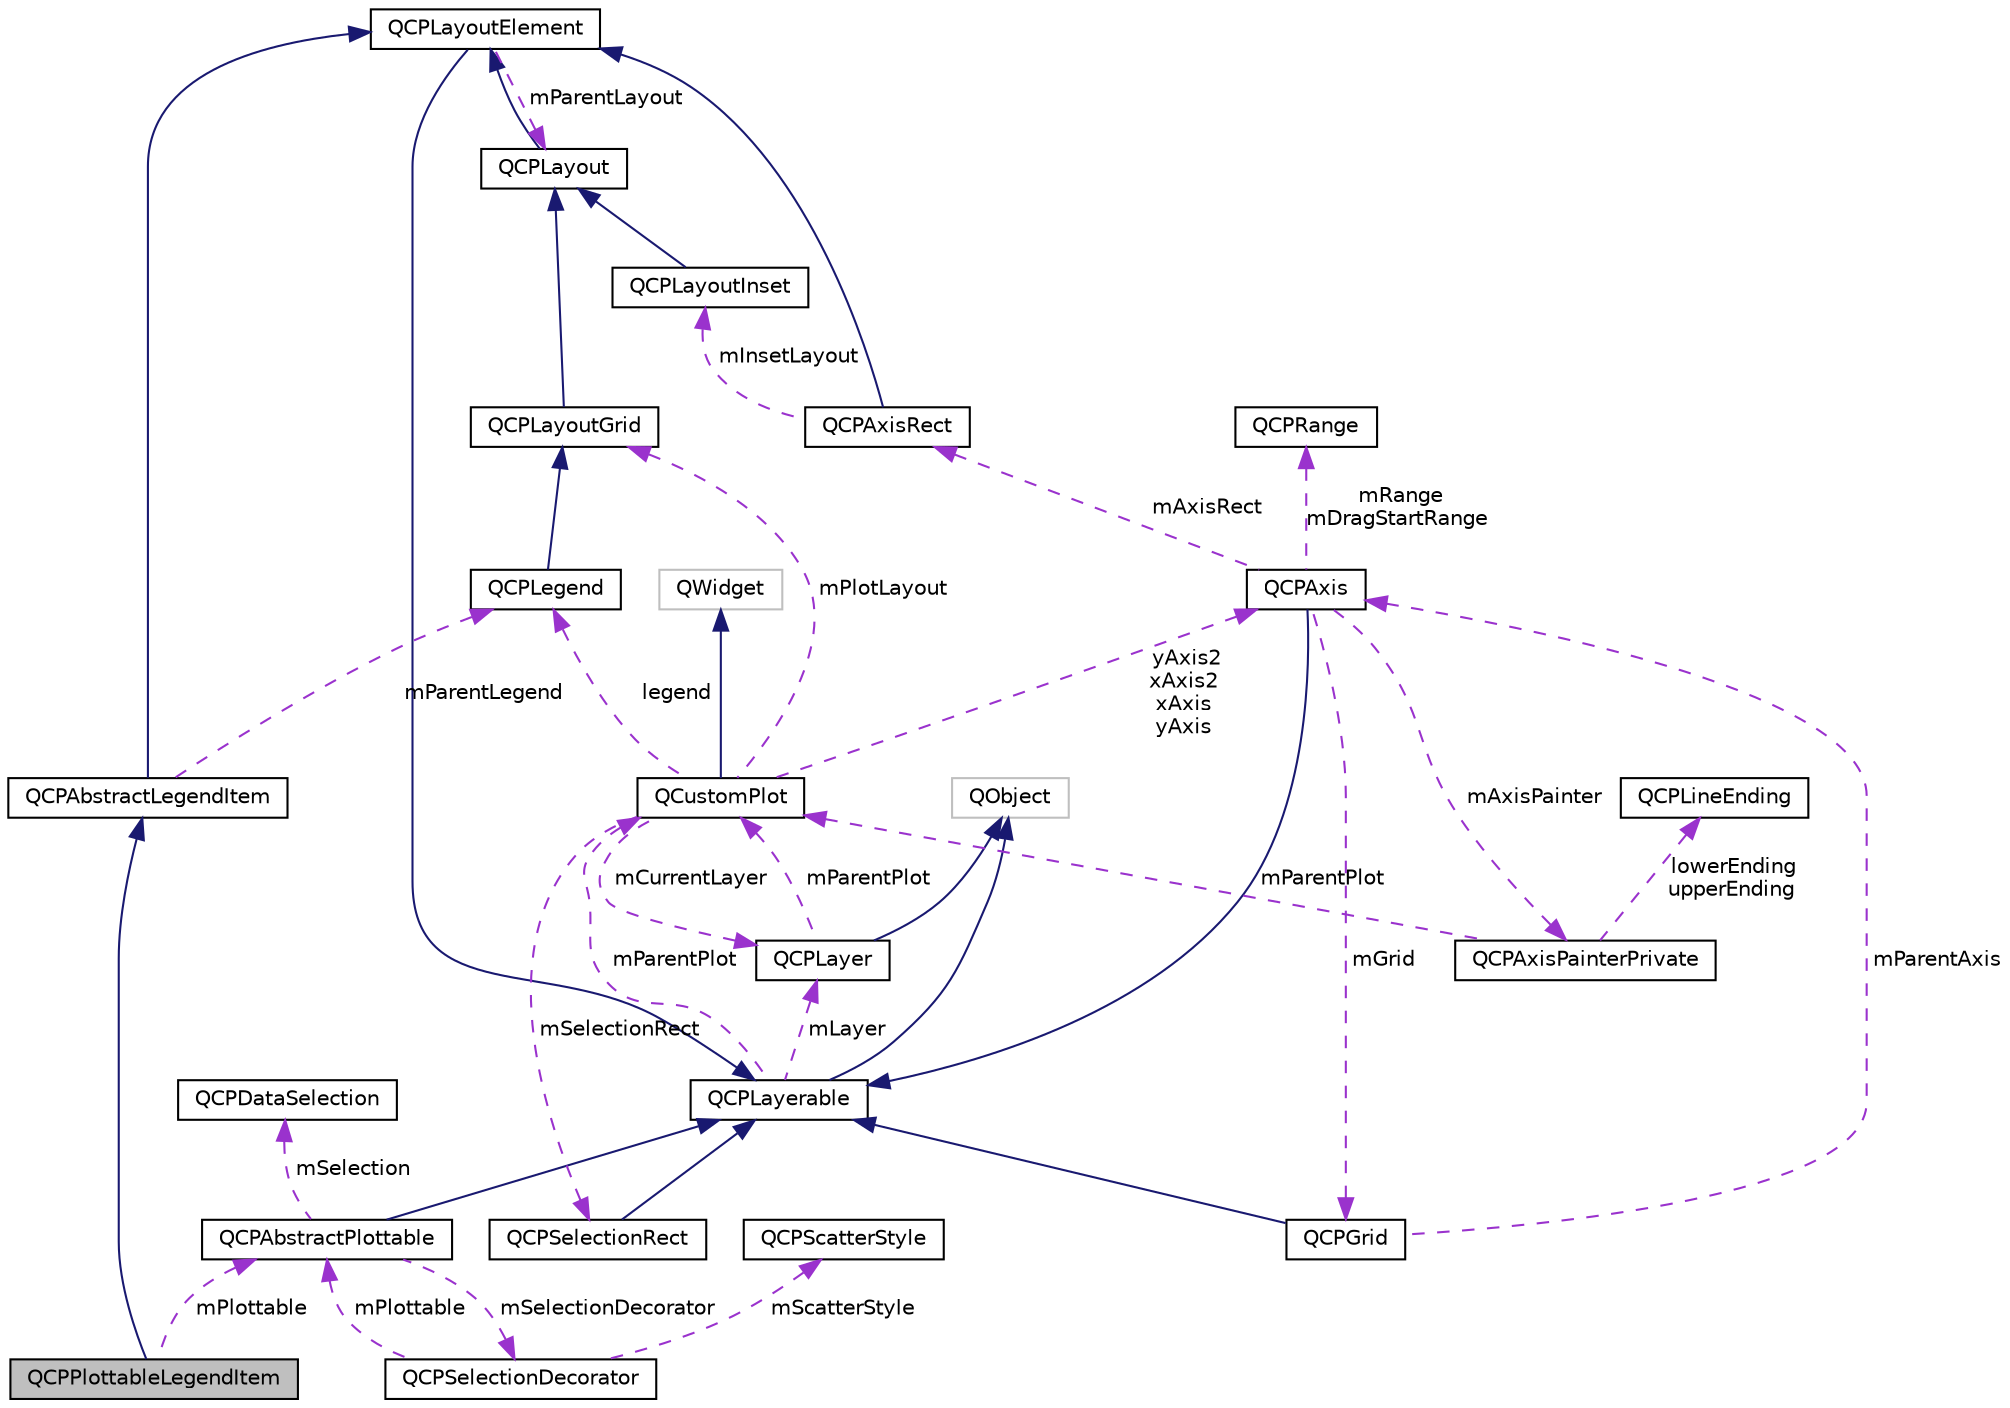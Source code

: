 digraph "QCPPlottableLegendItem"
{
  edge [fontname="Helvetica",fontsize="10",labelfontname="Helvetica",labelfontsize="10"];
  node [fontname="Helvetica",fontsize="10",shape=record];
  Node5 [label="QCPPlottableLegendItem",height=0.2,width=0.4,color="black", fillcolor="grey75", style="filled", fontcolor="black"];
  Node6 -> Node5 [dir="back",color="midnightblue",fontsize="10",style="solid",fontname="Helvetica"];
  Node6 [label="QCPAbstractLegendItem",height=0.2,width=0.4,color="black", fillcolor="white", style="filled",URL="$class_q_c_p_abstract_legend_item.html",tooltip="The abstract base class for all entries in a QCPLegend. "];
  Node7 -> Node6 [dir="back",color="midnightblue",fontsize="10",style="solid",fontname="Helvetica"];
  Node7 [label="QCPLayoutElement",height=0.2,width=0.4,color="black", fillcolor="white", style="filled",URL="$class_q_c_p_layout_element.html",tooltip="The abstract base class for all objects that form the layout system. "];
  Node8 -> Node7 [dir="back",color="midnightblue",fontsize="10",style="solid",fontname="Helvetica"];
  Node8 [label="QCPLayerable",height=0.2,width=0.4,color="black", fillcolor="white", style="filled",URL="$class_q_c_p_layerable.html",tooltip="Base class for all drawable objects. "];
  Node9 -> Node8 [dir="back",color="midnightblue",fontsize="10",style="solid",fontname="Helvetica"];
  Node9 [label="QObject",height=0.2,width=0.4,color="grey75", fillcolor="white", style="filled"];
  Node10 -> Node8 [dir="back",color="darkorchid3",fontsize="10",style="dashed",label=" mLayer" ,fontname="Helvetica"];
  Node10 [label="QCPLayer",height=0.2,width=0.4,color="black", fillcolor="white", style="filled",URL="$class_q_c_p_layer.html",tooltip="A layer that may contain objects, to control the rendering order. "];
  Node9 -> Node10 [dir="back",color="midnightblue",fontsize="10",style="solid",fontname="Helvetica"];
  Node11 -> Node10 [dir="back",color="darkorchid3",fontsize="10",style="dashed",label=" mParentPlot" ,fontname="Helvetica"];
  Node11 [label="QCustomPlot",height=0.2,width=0.4,color="black", fillcolor="white", style="filled",URL="$class_q_custom_plot.html",tooltip="The central class of the library. This is the QWidget which displays the plot and interacts with the ..."];
  Node12 -> Node11 [dir="back",color="midnightblue",fontsize="10",style="solid",fontname="Helvetica"];
  Node12 [label="QWidget",height=0.2,width=0.4,color="grey75", fillcolor="white", style="filled"];
  Node10 -> Node11 [dir="back",color="darkorchid3",fontsize="10",style="dashed",label=" mCurrentLayer" ,fontname="Helvetica"];
  Node13 -> Node11 [dir="back",color="darkorchid3",fontsize="10",style="dashed",label=" mPlotLayout" ,fontname="Helvetica"];
  Node13 [label="QCPLayoutGrid",height=0.2,width=0.4,color="black", fillcolor="white", style="filled",URL="$class_q_c_p_layout_grid.html",tooltip="A layout that arranges child elements in a grid. "];
  Node14 -> Node13 [dir="back",color="midnightblue",fontsize="10",style="solid",fontname="Helvetica"];
  Node14 [label="QCPLayout",height=0.2,width=0.4,color="black", fillcolor="white", style="filled",URL="$class_q_c_p_layout.html",tooltip="The abstract base class for layouts. "];
  Node7 -> Node14 [dir="back",color="midnightblue",fontsize="10",style="solid",fontname="Helvetica"];
  Node15 -> Node11 [dir="back",color="darkorchid3",fontsize="10",style="dashed",label=" mSelectionRect" ,fontname="Helvetica"];
  Node15 [label="QCPSelectionRect",height=0.2,width=0.4,color="black", fillcolor="white", style="filled",URL="$class_q_c_p_selection_rect.html",tooltip="Provides rect/rubber-band data selection and range zoom interaction. "];
  Node8 -> Node15 [dir="back",color="midnightblue",fontsize="10",style="solid",fontname="Helvetica"];
  Node16 -> Node11 [dir="back",color="darkorchid3",fontsize="10",style="dashed",label=" yAxis2\nxAxis2\nxAxis\nyAxis" ,fontname="Helvetica"];
  Node16 [label="QCPAxis",height=0.2,width=0.4,color="black", fillcolor="white", style="filled",URL="$class_q_c_p_axis.html",tooltip="Manages a single axis inside a QCustomPlot. "];
  Node8 -> Node16 [dir="back",color="midnightblue",fontsize="10",style="solid",fontname="Helvetica"];
  Node17 -> Node16 [dir="back",color="darkorchid3",fontsize="10",style="dashed",label=" mRange\nmDragStartRange" ,fontname="Helvetica"];
  Node17 [label="QCPRange",height=0.2,width=0.4,color="black", fillcolor="white", style="filled",URL="$class_q_c_p_range.html",tooltip="Represents the range an axis is encompassing. "];
  Node18 -> Node16 [dir="back",color="darkorchid3",fontsize="10",style="dashed",label=" mAxisPainter" ,fontname="Helvetica"];
  Node18 [label="QCPAxisPainterPrivate",height=0.2,width=0.4,color="black", fillcolor="white", style="filled",URL="$class_q_c_p_axis_painter_private.html"];
  Node19 -> Node18 [dir="back",color="darkorchid3",fontsize="10",style="dashed",label=" lowerEnding\nupperEnding" ,fontname="Helvetica"];
  Node19 [label="QCPLineEnding",height=0.2,width=0.4,color="black", fillcolor="white", style="filled",URL="$class_q_c_p_line_ending.html",tooltip="Handles the different ending decorations for line-like items. "];
  Node11 -> Node18 [dir="back",color="darkorchid3",fontsize="10",style="dashed",label=" mParentPlot" ,fontname="Helvetica"];
  Node20 -> Node16 [dir="back",color="darkorchid3",fontsize="10",style="dashed",label=" mGrid" ,fontname="Helvetica"];
  Node20 [label="QCPGrid",height=0.2,width=0.4,color="black", fillcolor="white", style="filled",URL="$class_q_c_p_grid.html",tooltip="Responsible for drawing the grid of a QCPAxis. "];
  Node8 -> Node20 [dir="back",color="midnightblue",fontsize="10",style="solid",fontname="Helvetica"];
  Node16 -> Node20 [dir="back",color="darkorchid3",fontsize="10",style="dashed",label=" mParentAxis" ,fontname="Helvetica"];
  Node21 -> Node16 [dir="back",color="darkorchid3",fontsize="10",style="dashed",label=" mAxisRect" ,fontname="Helvetica"];
  Node21 [label="QCPAxisRect",height=0.2,width=0.4,color="black", fillcolor="white", style="filled",URL="$class_q_c_p_axis_rect.html",tooltip="Holds multiple axes and arranges them in a rectangular shape. "];
  Node7 -> Node21 [dir="back",color="midnightblue",fontsize="10",style="solid",fontname="Helvetica"];
  Node22 -> Node21 [dir="back",color="darkorchid3",fontsize="10",style="dashed",label=" mInsetLayout" ,fontname="Helvetica"];
  Node22 [label="QCPLayoutInset",height=0.2,width=0.4,color="black", fillcolor="white", style="filled",URL="$class_q_c_p_layout_inset.html",tooltip="A layout that places child elements aligned to the border or arbitrarily positioned. "];
  Node14 -> Node22 [dir="back",color="midnightblue",fontsize="10",style="solid",fontname="Helvetica"];
  Node23 -> Node11 [dir="back",color="darkorchid3",fontsize="10",style="dashed",label=" legend" ,fontname="Helvetica"];
  Node23 [label="QCPLegend",height=0.2,width=0.4,color="black", fillcolor="white", style="filled",URL="$class_q_c_p_legend.html",tooltip="Manages a legend inside a QCustomPlot. "];
  Node13 -> Node23 [dir="back",color="midnightblue",fontsize="10",style="solid",fontname="Helvetica"];
  Node11 -> Node8 [dir="back",color="darkorchid3",fontsize="10",style="dashed",label=" mParentPlot" ,fontname="Helvetica"];
  Node14 -> Node7 [dir="back",color="darkorchid3",fontsize="10",style="dashed",label=" mParentLayout" ,fontname="Helvetica"];
  Node23 -> Node6 [dir="back",color="darkorchid3",fontsize="10",style="dashed",label=" mParentLegend" ,fontname="Helvetica"];
  Node24 -> Node5 [dir="back",color="darkorchid3",fontsize="10",style="dashed",label=" mPlottable" ,fontname="Helvetica"];
  Node24 [label="QCPAbstractPlottable",height=0.2,width=0.4,color="black", fillcolor="white", style="filled",URL="$class_q_c_p_abstract_plottable.html",tooltip="The abstract base class for all data representing objects in a plot. "];
  Node8 -> Node24 [dir="back",color="midnightblue",fontsize="10",style="solid",fontname="Helvetica"];
  Node25 -> Node24 [dir="back",color="darkorchid3",fontsize="10",style="dashed",label=" mSelection" ,fontname="Helvetica"];
  Node25 [label="QCPDataSelection",height=0.2,width=0.4,color="black", fillcolor="white", style="filled",URL="$class_q_c_p_data_selection.html",tooltip="Describes a data set by holding multiple QCPDataRange instances. "];
  Node26 -> Node24 [dir="back",color="darkorchid3",fontsize="10",style="dashed",label=" mSelectionDecorator" ,fontname="Helvetica"];
  Node26 [label="QCPSelectionDecorator",height=0.2,width=0.4,color="black", fillcolor="white", style="filled",URL="$class_q_c_p_selection_decorator.html",tooltip="Controls how a plottable&#39;s data selection is drawn. "];
  Node24 -> Node26 [dir="back",color="darkorchid3",fontsize="10",style="dashed",label=" mPlottable" ,fontname="Helvetica"];
  Node27 -> Node26 [dir="back",color="darkorchid3",fontsize="10",style="dashed",label=" mScatterStyle" ,fontname="Helvetica"];
  Node27 [label="QCPScatterStyle",height=0.2,width=0.4,color="black", fillcolor="white", style="filled",URL="$class_q_c_p_scatter_style.html",tooltip="Represents the visual appearance of scatter points. "];
}
